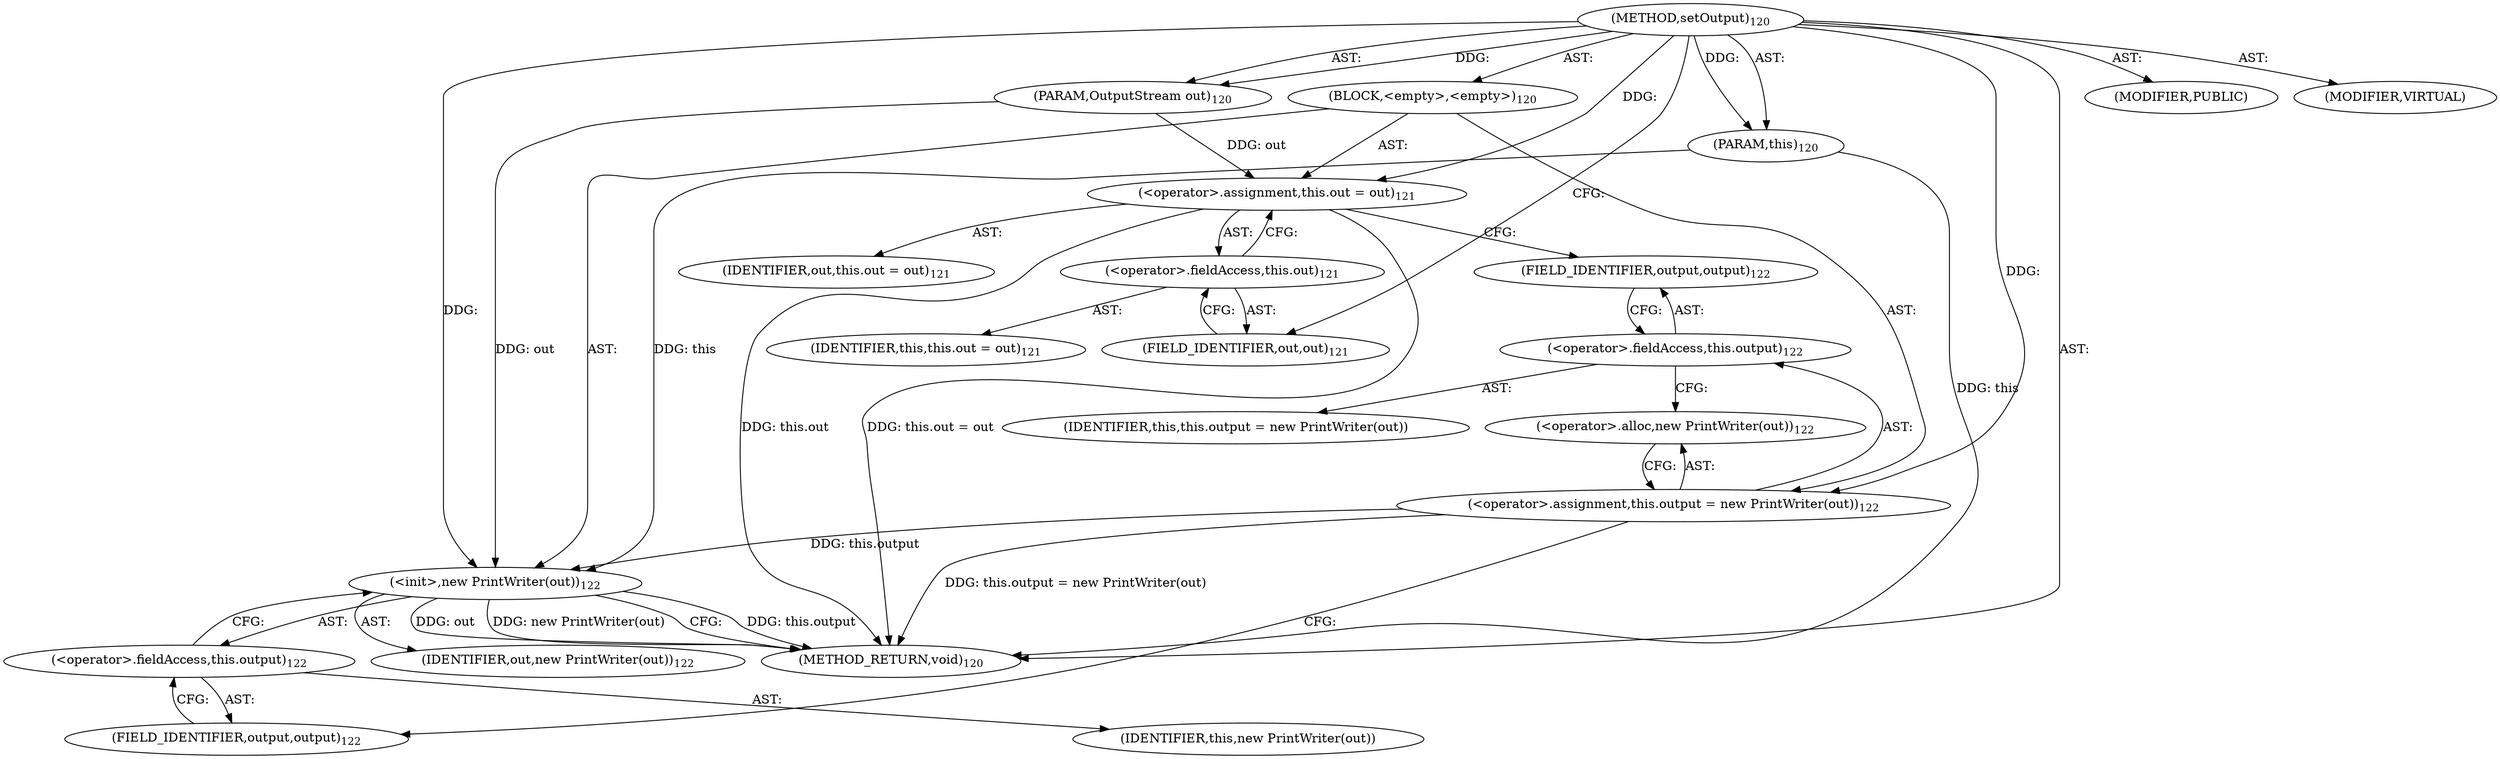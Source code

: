 digraph "setOutput" {  
"111669149697" [label = <(METHOD,setOutput)<SUB>120</SUB>> ]
"115964116992" [label = <(PARAM,this)<SUB>120</SUB>> ]
"115964116998" [label = <(PARAM,OutputStream out)<SUB>120</SUB>> ]
"25769803777" [label = <(BLOCK,&lt;empty&gt;,&lt;empty&gt;)<SUB>120</SUB>> ]
"30064771090" [label = <(&lt;operator&gt;.assignment,this.out = out)<SUB>121</SUB>> ]
"30064771091" [label = <(&lt;operator&gt;.fieldAccess,this.out)<SUB>121</SUB>> ]
"68719476736" [label = <(IDENTIFIER,this,this.out = out)<SUB>121</SUB>> ]
"55834574856" [label = <(FIELD_IDENTIFIER,out,out)<SUB>121</SUB>> ]
"68719476751" [label = <(IDENTIFIER,out,this.out = out)<SUB>121</SUB>> ]
"30064771092" [label = <(&lt;operator&gt;.assignment,this.output = new PrintWriter(out))<SUB>122</SUB>> ]
"30064771093" [label = <(&lt;operator&gt;.fieldAccess,this.output)<SUB>122</SUB>> ]
"68719476752" [label = <(IDENTIFIER,this,this.output = new PrintWriter(out))> ]
"55834574857" [label = <(FIELD_IDENTIFIER,output,output)<SUB>122</SUB>> ]
"30064771094" [label = <(&lt;operator&gt;.alloc,new PrintWriter(out))<SUB>122</SUB>> ]
"30064771095" [label = <(&lt;init&gt;,new PrintWriter(out))<SUB>122</SUB>> ]
"30064771096" [label = <(&lt;operator&gt;.fieldAccess,this.output)<SUB>122</SUB>> ]
"68719476753" [label = <(IDENTIFIER,this,new PrintWriter(out))> ]
"55834574858" [label = <(FIELD_IDENTIFIER,output,output)<SUB>122</SUB>> ]
"68719476754" [label = <(IDENTIFIER,out,new PrintWriter(out))<SUB>122</SUB>> ]
"133143986185" [label = <(MODIFIER,PUBLIC)> ]
"133143986186" [label = <(MODIFIER,VIRTUAL)> ]
"128849018881" [label = <(METHOD_RETURN,void)<SUB>120</SUB>> ]
  "111669149697" -> "115964116992"  [ label = "AST: "] 
  "111669149697" -> "115964116998"  [ label = "AST: "] 
  "111669149697" -> "25769803777"  [ label = "AST: "] 
  "111669149697" -> "133143986185"  [ label = "AST: "] 
  "111669149697" -> "133143986186"  [ label = "AST: "] 
  "111669149697" -> "128849018881"  [ label = "AST: "] 
  "25769803777" -> "30064771090"  [ label = "AST: "] 
  "25769803777" -> "30064771092"  [ label = "AST: "] 
  "25769803777" -> "30064771095"  [ label = "AST: "] 
  "30064771090" -> "30064771091"  [ label = "AST: "] 
  "30064771090" -> "68719476751"  [ label = "AST: "] 
  "30064771091" -> "68719476736"  [ label = "AST: "] 
  "30064771091" -> "55834574856"  [ label = "AST: "] 
  "30064771092" -> "30064771093"  [ label = "AST: "] 
  "30064771092" -> "30064771094"  [ label = "AST: "] 
  "30064771093" -> "68719476752"  [ label = "AST: "] 
  "30064771093" -> "55834574857"  [ label = "AST: "] 
  "30064771095" -> "30064771096"  [ label = "AST: "] 
  "30064771095" -> "68719476754"  [ label = "AST: "] 
  "30064771096" -> "68719476753"  [ label = "AST: "] 
  "30064771096" -> "55834574858"  [ label = "AST: "] 
  "30064771090" -> "55834574857"  [ label = "CFG: "] 
  "30064771092" -> "55834574858"  [ label = "CFG: "] 
  "30064771095" -> "128849018881"  [ label = "CFG: "] 
  "30064771091" -> "30064771090"  [ label = "CFG: "] 
  "30064771093" -> "30064771094"  [ label = "CFG: "] 
  "30064771094" -> "30064771092"  [ label = "CFG: "] 
  "30064771096" -> "30064771095"  [ label = "CFG: "] 
  "55834574856" -> "30064771091"  [ label = "CFG: "] 
  "55834574857" -> "30064771093"  [ label = "CFG: "] 
  "55834574858" -> "30064771096"  [ label = "CFG: "] 
  "111669149697" -> "55834574856"  [ label = "CFG: "] 
  "115964116992" -> "128849018881"  [ label = "DDG: this"] 
  "30064771090" -> "128849018881"  [ label = "DDG: this.out"] 
  "30064771090" -> "128849018881"  [ label = "DDG: this.out = out"] 
  "30064771092" -> "128849018881"  [ label = "DDG: this.output = new PrintWriter(out)"] 
  "30064771095" -> "128849018881"  [ label = "DDG: this.output"] 
  "30064771095" -> "128849018881"  [ label = "DDG: out"] 
  "30064771095" -> "128849018881"  [ label = "DDG: new PrintWriter(out)"] 
  "111669149697" -> "115964116992"  [ label = "DDG: "] 
  "111669149697" -> "115964116998"  [ label = "DDG: "] 
  "115964116998" -> "30064771090"  [ label = "DDG: out"] 
  "111669149697" -> "30064771090"  [ label = "DDG: "] 
  "111669149697" -> "30064771092"  [ label = "DDG: "] 
  "115964116992" -> "30064771095"  [ label = "DDG: this"] 
  "30064771092" -> "30064771095"  [ label = "DDG: this.output"] 
  "111669149697" -> "30064771095"  [ label = "DDG: "] 
  "115964116998" -> "30064771095"  [ label = "DDG: out"] 
}
